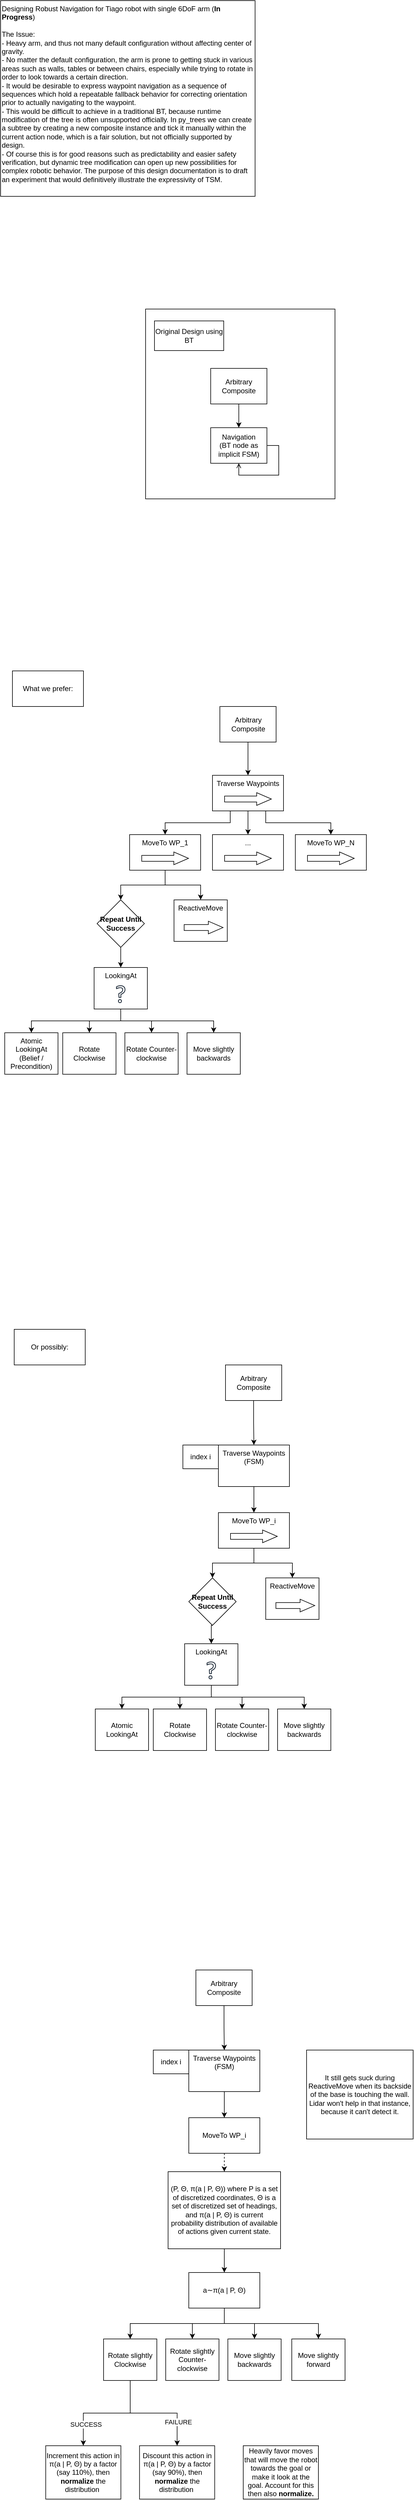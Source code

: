 <mxfile version="26.2.9">
  <diagram name="Page-1" id="7YX_lSwjEALe1SeLGPOg">
    <mxGraphModel dx="2954" dy="1061" grid="1" gridSize="10" guides="1" tooltips="1" connect="1" arrows="1" fold="1" page="1" pageScale="1" pageWidth="850" pageHeight="1100" math="0" shadow="0">
      <root>
        <mxCell id="0" />
        <mxCell id="1" parent="0" />
        <mxCell id="frqq6zxRNW8OhI8182HL-121" value="" style="whiteSpace=wrap;html=1;aspect=fixed;" parent="1" vertex="1">
          <mxGeometry x="265" y="530" width="320" height="320" as="geometry" />
        </mxCell>
        <mxCell id="frqq6zxRNW8OhI8182HL-8" value="" style="group" parent="1" vertex="1" connectable="0">
          <mxGeometry x="178" y="1640" width="90" height="70" as="geometry" />
        </mxCell>
        <mxCell id="frqq6zxRNW8OhI8182HL-6" value="LookingAt" style="rounded=0;whiteSpace=wrap;html=1;verticalAlign=top;" parent="frqq6zxRNW8OhI8182HL-8" vertex="1">
          <mxGeometry width="90" height="70" as="geometry" />
        </mxCell>
        <mxCell id="frqq6zxRNW8OhI8182HL-7" value="" style="sketch=0;outlineConnect=0;fontColor=#232F3E;gradientColor=none;fillColor=#232F3D;strokeColor=none;dashed=0;verticalLabelPosition=bottom;verticalAlign=top;align=center;html=1;fontSize=12;fontStyle=0;aspect=fixed;pointerEvents=1;shape=mxgraph.aws4.question;" parent="frqq6zxRNW8OhI8182HL-8" vertex="1">
          <mxGeometry x="37.12" y="30" width="15.77" height="30" as="geometry" />
        </mxCell>
        <mxCell id="frqq6zxRNW8OhI8182HL-10" value="" style="group" parent="1" vertex="1" connectable="0">
          <mxGeometry x="378" y="1316" width="120" height="60" as="geometry" />
        </mxCell>
        <mxCell id="frqq6zxRNW8OhI8182HL-5" value="Traverse Waypoints" style="rounded=0;whiteSpace=wrap;html=1;verticalAlign=top;" parent="frqq6zxRNW8OhI8182HL-10" vertex="1">
          <mxGeometry width="120" height="60" as="geometry" />
        </mxCell>
        <mxCell id="frqq6zxRNW8OhI8182HL-9" value="" style="shape=flexArrow;endArrow=classic;html=1;rounded=0;endWidth=10.4;endSize=7.936;" parent="frqq6zxRNW8OhI8182HL-10" edge="1">
          <mxGeometry width="50" height="50" relative="1" as="geometry">
            <mxPoint x="20" y="40" as="sourcePoint" />
            <mxPoint x="100" y="40" as="targetPoint" />
          </mxGeometry>
        </mxCell>
        <mxCell id="frqq6zxRNW8OhI8182HL-16" value="" style="group" parent="1" vertex="1" connectable="0">
          <mxGeometry x="238" y="1416" width="120" height="60" as="geometry" />
        </mxCell>
        <mxCell id="frqq6zxRNW8OhI8182HL-17" value="MoveTo WP_1" style="rounded=0;whiteSpace=wrap;html=1;verticalAlign=top;" parent="frqq6zxRNW8OhI8182HL-16" vertex="1">
          <mxGeometry width="120" height="60" as="geometry" />
        </mxCell>
        <mxCell id="frqq6zxRNW8OhI8182HL-18" value="" style="shape=flexArrow;endArrow=classic;html=1;rounded=0;endWidth=10.4;endSize=7.936;" parent="frqq6zxRNW8OhI8182HL-16" edge="1">
          <mxGeometry width="50" height="50" relative="1" as="geometry">
            <mxPoint x="20" y="40" as="sourcePoint" />
            <mxPoint x="100" y="40" as="targetPoint" />
          </mxGeometry>
        </mxCell>
        <mxCell id="frqq6zxRNW8OhI8182HL-19" style="edgeStyle=orthogonalEdgeStyle;rounded=0;orthogonalLoop=1;jettySize=auto;html=1;exitX=0.25;exitY=1;exitDx=0;exitDy=0;" parent="1" source="frqq6zxRNW8OhI8182HL-5" target="frqq6zxRNW8OhI8182HL-17" edge="1">
          <mxGeometry relative="1" as="geometry" />
        </mxCell>
        <mxCell id="frqq6zxRNW8OhI8182HL-20" value="" style="group" parent="1" vertex="1" connectable="0">
          <mxGeometry x="518" y="1416" width="120" height="60" as="geometry" />
        </mxCell>
        <mxCell id="frqq6zxRNW8OhI8182HL-21" value="MoveTo WP_N" style="rounded=0;whiteSpace=wrap;html=1;verticalAlign=top;" parent="frqq6zxRNW8OhI8182HL-20" vertex="1">
          <mxGeometry width="120" height="60" as="geometry" />
        </mxCell>
        <mxCell id="frqq6zxRNW8OhI8182HL-22" value="" style="shape=flexArrow;endArrow=classic;html=1;rounded=0;endWidth=10.4;endSize=7.936;" parent="frqq6zxRNW8OhI8182HL-20" edge="1">
          <mxGeometry width="50" height="50" relative="1" as="geometry">
            <mxPoint x="20" y="40" as="sourcePoint" />
            <mxPoint x="100" y="40" as="targetPoint" />
          </mxGeometry>
        </mxCell>
        <mxCell id="frqq6zxRNW8OhI8182HL-23" value="" style="group" parent="1" vertex="1" connectable="0">
          <mxGeometry x="378" y="1416" width="120" height="60" as="geometry" />
        </mxCell>
        <mxCell id="frqq6zxRNW8OhI8182HL-24" value="..." style="rounded=0;whiteSpace=wrap;html=1;verticalAlign=top;" parent="frqq6zxRNW8OhI8182HL-23" vertex="1">
          <mxGeometry width="120" height="60" as="geometry" />
        </mxCell>
        <mxCell id="frqq6zxRNW8OhI8182HL-25" value="" style="shape=flexArrow;endArrow=classic;html=1;rounded=0;endWidth=10.4;endSize=7.936;" parent="frqq6zxRNW8OhI8182HL-23" edge="1">
          <mxGeometry width="50" height="50" relative="1" as="geometry">
            <mxPoint x="20" y="40" as="sourcePoint" />
            <mxPoint x="100" y="40" as="targetPoint" />
          </mxGeometry>
        </mxCell>
        <mxCell id="frqq6zxRNW8OhI8182HL-26" style="edgeStyle=orthogonalEdgeStyle;rounded=0;orthogonalLoop=1;jettySize=auto;html=1;exitX=0.5;exitY=1;exitDx=0;exitDy=0;entryX=0.5;entryY=0;entryDx=0;entryDy=0;" parent="1" source="frqq6zxRNW8OhI8182HL-5" target="frqq6zxRNW8OhI8182HL-24" edge="1">
          <mxGeometry relative="1" as="geometry" />
        </mxCell>
        <mxCell id="frqq6zxRNW8OhI8182HL-27" style="edgeStyle=orthogonalEdgeStyle;rounded=0;orthogonalLoop=1;jettySize=auto;html=1;exitX=0.75;exitY=1;exitDx=0;exitDy=0;entryX=0.5;entryY=0;entryDx=0;entryDy=0;" parent="1" source="frqq6zxRNW8OhI8182HL-5" target="frqq6zxRNW8OhI8182HL-21" edge="1">
          <mxGeometry relative="1" as="geometry" />
        </mxCell>
        <mxCell id="frqq6zxRNW8OhI8182HL-32" value="" style="group" parent="1" vertex="1" connectable="0">
          <mxGeometry x="313" y="1526" width="100" height="70" as="geometry" />
        </mxCell>
        <mxCell id="frqq6zxRNW8OhI8182HL-33" value="ReactiveMove" style="rounded=0;whiteSpace=wrap;html=1;verticalAlign=top;" parent="frqq6zxRNW8OhI8182HL-32" vertex="1">
          <mxGeometry width="90" height="70" as="geometry" />
        </mxCell>
        <mxCell id="frqq6zxRNW8OhI8182HL-34" value="" style="shape=flexArrow;endArrow=classic;html=1;rounded=0;endWidth=10.4;endSize=7.936;" parent="frqq6zxRNW8OhI8182HL-32" edge="1">
          <mxGeometry width="50" height="50" relative="1" as="geometry">
            <mxPoint x="16.667" y="46.667" as="sourcePoint" />
            <mxPoint x="83.333" y="46.667" as="targetPoint" />
          </mxGeometry>
        </mxCell>
        <mxCell id="frqq6zxRNW8OhI8182HL-35" style="edgeStyle=orthogonalEdgeStyle;rounded=0;orthogonalLoop=1;jettySize=auto;html=1;exitX=0.5;exitY=1;exitDx=0;exitDy=0;entryX=0.5;entryY=0;entryDx=0;entryDy=0;" parent="1" source="frqq6zxRNW8OhI8182HL-17" target="frqq6zxRNW8OhI8182HL-48" edge="1">
          <mxGeometry relative="1" as="geometry">
            <mxPoint x="208" y="1546" as="targetPoint" />
          </mxGeometry>
        </mxCell>
        <mxCell id="frqq6zxRNW8OhI8182HL-37" style="edgeStyle=orthogonalEdgeStyle;rounded=0;orthogonalLoop=1;jettySize=auto;html=1;exitX=0.5;exitY=1;exitDx=0;exitDy=0;entryX=0.5;entryY=0;entryDx=0;entryDy=0;" parent="1" source="frqq6zxRNW8OhI8182HL-17" target="frqq6zxRNW8OhI8182HL-33" edge="1">
          <mxGeometry relative="1" as="geometry" />
        </mxCell>
        <mxCell id="frqq6zxRNW8OhI8182HL-41" value="Rotate Clockwise" style="rounded=0;whiteSpace=wrap;html=1;verticalAlign=middle;align=center;" parent="1" vertex="1">
          <mxGeometry x="125" y="1750" width="90" height="70" as="geometry" />
        </mxCell>
        <mxCell id="frqq6zxRNW8OhI8182HL-38" style="edgeStyle=orthogonalEdgeStyle;rounded=0;orthogonalLoop=1;jettySize=auto;html=1;exitX=0.5;exitY=1;exitDx=0;exitDy=0;" parent="1" source="frqq6zxRNW8OhI8182HL-6" target="frqq6zxRNW8OhI8182HL-41" edge="1">
          <mxGeometry relative="1" as="geometry">
            <mxPoint x="223.207" y="1750" as="targetPoint" />
          </mxGeometry>
        </mxCell>
        <mxCell id="frqq6zxRNW8OhI8182HL-44" value="Rotate Counter-&lt;span style=&quot;background-color: transparent; color: light-dark(rgb(0, 0, 0), rgb(255, 255, 255));&quot;&gt;clockwise&lt;/span&gt;" style="rounded=0;whiteSpace=wrap;html=1;verticalAlign=middle;align=center;" parent="1" vertex="1">
          <mxGeometry x="230" y="1750" width="90" height="70" as="geometry" />
        </mxCell>
        <mxCell id="frqq6zxRNW8OhI8182HL-45" style="edgeStyle=orthogonalEdgeStyle;rounded=0;orthogonalLoop=1;jettySize=auto;html=1;exitX=0.5;exitY=1;exitDx=0;exitDy=0;entryX=0.5;entryY=0;entryDx=0;entryDy=0;" parent="1" source="frqq6zxRNW8OhI8182HL-6" target="frqq6zxRNW8OhI8182HL-44" edge="1">
          <mxGeometry relative="1" as="geometry" />
        </mxCell>
        <mxCell id="frqq6zxRNW8OhI8182HL-46" value="Move slightly backwards" style="rounded=0;whiteSpace=wrap;html=1;verticalAlign=middle;align=center;" parent="1" vertex="1">
          <mxGeometry x="335" y="1750" width="90" height="70" as="geometry" />
        </mxCell>
        <mxCell id="frqq6zxRNW8OhI8182HL-47" style="edgeStyle=orthogonalEdgeStyle;rounded=0;orthogonalLoop=1;jettySize=auto;html=1;exitX=0.5;exitY=1;exitDx=0;exitDy=0;entryX=0.5;entryY=0;entryDx=0;entryDy=0;" parent="1" source="frqq6zxRNW8OhI8182HL-6" target="frqq6zxRNW8OhI8182HL-46" edge="1">
          <mxGeometry relative="1" as="geometry" />
        </mxCell>
        <mxCell id="frqq6zxRNW8OhI8182HL-50" style="edgeStyle=orthogonalEdgeStyle;rounded=0;orthogonalLoop=1;jettySize=auto;html=1;exitX=0.5;exitY=1;exitDx=0;exitDy=0;entryX=0.5;entryY=0;entryDx=0;entryDy=0;" parent="1" source="frqq6zxRNW8OhI8182HL-48" target="frqq6zxRNW8OhI8182HL-6" edge="1">
          <mxGeometry relative="1" as="geometry" />
        </mxCell>
        <mxCell id="frqq6zxRNW8OhI8182HL-48" value="&lt;b&gt;Repeat Until Success&lt;/b&gt;" style="rhombus;whiteSpace=wrap;html=1;" parent="1" vertex="1">
          <mxGeometry x="183" y="1526" width="80" height="80" as="geometry" />
        </mxCell>
        <mxCell id="frqq6zxRNW8OhI8182HL-51" value="Designing Robust Navigation for Tiago robot with single 6DoF arm (&lt;b&gt;In Progress&lt;/b&gt;)&lt;div&gt;&lt;br&gt;&lt;/div&gt;&lt;div&gt;The Issue:&lt;/div&gt;&lt;div&gt;- Heavy arm, and thus not many default configuration without affecting center of gravity.&lt;/div&gt;&lt;div&gt;- No matter the default configuration, the arm is prone to getting stuck in various areas such as walls, tables or between chairs, especially while trying to rotate in order to look towards a certain direction.&lt;/div&gt;&lt;div&gt;- It would be desirable to express waypoint navigation as a sequence of sequences which hold a repeatable fallback behavior for correcting orientation prior to actually navigating to the waypoint.&lt;/div&gt;&lt;div&gt;- This would be difficult to achieve in a traditional BT, because runtime modification of the tree is often unsupported officially. In py_trees we can create a subtree by creating a new composite instance and tick it manually within the current action node, which is a fair solution, but not officially supported by design.&lt;/div&gt;&lt;div&gt;- Of course this is for good reasons such as predictability and easier safety verification, but dynamic tree modification can open up new possibilities for complex robotic behavior. The purpose of this design documentation is to draft an experiment that would definitively illustrate the expressivity of TSM.&lt;/div&gt;" style="rounded=0;whiteSpace=wrap;html=1;align=left;verticalAlign=top;" parent="1" vertex="1">
          <mxGeometry x="20" y="10" width="430" height="330" as="geometry" />
        </mxCell>
        <mxCell id="frqq6zxRNW8OhI8182HL-54" value="" style="group" parent="1" vertex="1" connectable="0">
          <mxGeometry x="388" y="2445" width="120" height="70" as="geometry" />
        </mxCell>
        <mxCell id="frqq6zxRNW8OhI8182HL-55" value="Traverse Waypoints&lt;div&gt;(FSM)&lt;/div&gt;" style="rounded=0;whiteSpace=wrap;html=1;verticalAlign=top;" parent="frqq6zxRNW8OhI8182HL-54" vertex="1">
          <mxGeometry width="120" height="70" as="geometry" />
        </mxCell>
        <mxCell id="frqq6zxRNW8OhI8182HL-57" value="" style="shape=image;html=1;verticalAlign=top;verticalLabelPosition=bottom;labelBackgroundColor=#ffffff;imageAspect=0;aspect=fixed;image=https://cdn2.iconfinder.com/data/icons/boxicons-regular-vol-3/24/bx-repeat-128.png" parent="frqq6zxRNW8OhI8182HL-54" vertex="1">
          <mxGeometry x="45" y="40" width="30" height="30" as="geometry" />
        </mxCell>
        <mxCell id="frqq6zxRNW8OhI8182HL-60" value="index i" style="rounded=0;whiteSpace=wrap;html=1;verticalAlign=middle;" parent="1" vertex="1">
          <mxGeometry x="328" y="2445" width="60" height="40" as="geometry" />
        </mxCell>
        <mxCell id="frqq6zxRNW8OhI8182HL-65" value="" style="group" parent="1" vertex="1" connectable="0">
          <mxGeometry x="388" y="2559" width="120" height="60" as="geometry" />
        </mxCell>
        <mxCell id="frqq6zxRNW8OhI8182HL-66" value="MoveTo WP_i" style="rounded=0;whiteSpace=wrap;html=1;verticalAlign=top;" parent="frqq6zxRNW8OhI8182HL-65" vertex="1">
          <mxGeometry width="120" height="60" as="geometry" />
        </mxCell>
        <mxCell id="frqq6zxRNW8OhI8182HL-67" value="" style="shape=flexArrow;endArrow=classic;html=1;rounded=0;endWidth=10.4;endSize=7.936;" parent="frqq6zxRNW8OhI8182HL-65" edge="1">
          <mxGeometry width="50" height="50" relative="1" as="geometry">
            <mxPoint x="20" y="40" as="sourcePoint" />
            <mxPoint x="100" y="40" as="targetPoint" />
          </mxGeometry>
        </mxCell>
        <mxCell id="frqq6zxRNW8OhI8182HL-68" value="" style="group" parent="1" vertex="1" connectable="0">
          <mxGeometry x="468" y="2669" width="100" height="70" as="geometry" />
        </mxCell>
        <mxCell id="frqq6zxRNW8OhI8182HL-69" value="ReactiveMove" style="rounded=0;whiteSpace=wrap;html=1;verticalAlign=top;" parent="frqq6zxRNW8OhI8182HL-68" vertex="1">
          <mxGeometry width="90" height="70" as="geometry" />
        </mxCell>
        <mxCell id="frqq6zxRNW8OhI8182HL-70" value="" style="shape=flexArrow;endArrow=classic;html=1;rounded=0;endWidth=10.4;endSize=7.936;" parent="frqq6zxRNW8OhI8182HL-68" edge="1">
          <mxGeometry width="50" height="50" relative="1" as="geometry">
            <mxPoint x="16.667" y="46.667" as="sourcePoint" />
            <mxPoint x="83.333" y="46.667" as="targetPoint" />
          </mxGeometry>
        </mxCell>
        <mxCell id="frqq6zxRNW8OhI8182HL-71" style="edgeStyle=orthogonalEdgeStyle;rounded=0;orthogonalLoop=1;jettySize=auto;html=1;exitX=0.5;exitY=1;exitDx=0;exitDy=0;entryX=0.5;entryY=0;entryDx=0;entryDy=0;" parent="1" source="frqq6zxRNW8OhI8182HL-66" target="frqq6zxRNW8OhI8182HL-80" edge="1">
          <mxGeometry relative="1" as="geometry">
            <mxPoint x="358" y="2689" as="targetPoint" />
          </mxGeometry>
        </mxCell>
        <mxCell id="frqq6zxRNW8OhI8182HL-72" style="edgeStyle=orthogonalEdgeStyle;rounded=0;orthogonalLoop=1;jettySize=auto;html=1;exitX=0.5;exitY=1;exitDx=0;exitDy=0;entryX=0.5;entryY=0;entryDx=0;entryDy=0;" parent="1" source="frqq6zxRNW8OhI8182HL-66" target="frqq6zxRNW8OhI8182HL-69" edge="1">
          <mxGeometry relative="1" as="geometry" />
        </mxCell>
        <mxCell id="frqq6zxRNW8OhI8182HL-79" style="edgeStyle=orthogonalEdgeStyle;rounded=0;orthogonalLoop=1;jettySize=auto;html=1;exitX=0.5;exitY=1;exitDx=0;exitDy=0;entryX=0.5;entryY=0;entryDx=0;entryDy=0;" parent="1" source="frqq6zxRNW8OhI8182HL-80" target="frqq6zxRNW8OhI8182HL-130" edge="1">
          <mxGeometry relative="1" as="geometry">
            <mxPoint x="410" y="2760" as="targetPoint" />
          </mxGeometry>
        </mxCell>
        <mxCell id="frqq6zxRNW8OhI8182HL-80" value="&lt;b&gt;Repeat Until Success&lt;/b&gt;" style="rhombus;whiteSpace=wrap;html=1;" parent="1" vertex="1">
          <mxGeometry x="338" y="2669" width="80" height="80" as="geometry" />
        </mxCell>
        <mxCell id="frqq6zxRNW8OhI8182HL-81" value="" style="edgeStyle=orthogonalEdgeStyle;rounded=0;orthogonalLoop=1;jettySize=auto;html=1;" parent="1" source="frqq6zxRNW8OhI8182HL-57" target="frqq6zxRNW8OhI8182HL-66" edge="1">
          <mxGeometry relative="1" as="geometry" />
        </mxCell>
        <mxCell id="frqq6zxRNW8OhI8182HL-86" value="Navigation&lt;div&gt;(BT node as implicit FSM)&lt;/div&gt;" style="rounded=0;whiteSpace=wrap;html=1;verticalAlign=middle;" parent="1" vertex="1">
          <mxGeometry x="375" y="730" width="95" height="60" as="geometry" />
        </mxCell>
        <mxCell id="frqq6zxRNW8OhI8182HL-117" style="edgeStyle=orthogonalEdgeStyle;rounded=0;orthogonalLoop=1;jettySize=auto;html=1;exitX=0.5;exitY=1;exitDx=0;exitDy=0;entryX=0.5;entryY=0;entryDx=0;entryDy=0;" parent="1" source="frqq6zxRNW8OhI8182HL-116" target="frqq6zxRNW8OhI8182HL-86" edge="1">
          <mxGeometry relative="1" as="geometry" />
        </mxCell>
        <mxCell id="frqq6zxRNW8OhI8182HL-116" value="Arbitrary Composite" style="rounded=0;whiteSpace=wrap;html=1;verticalAlign=middle;" parent="1" vertex="1">
          <mxGeometry x="375" y="630" width="95" height="60" as="geometry" />
        </mxCell>
        <mxCell id="frqq6zxRNW8OhI8182HL-118" style="edgeStyle=orthogonalEdgeStyle;rounded=0;orthogonalLoop=1;jettySize=auto;html=1;exitX=1;exitY=0.5;exitDx=0;exitDy=0;entryX=0.5;entryY=1;entryDx=0;entryDy=0;endArrow=open;endFill=0;" parent="1" source="frqq6zxRNW8OhI8182HL-86" target="frqq6zxRNW8OhI8182HL-86" edge="1">
          <mxGeometry relative="1" as="geometry" />
        </mxCell>
        <mxCell id="frqq6zxRNW8OhI8182HL-122" value="Original Design using BT" style="rounded=0;whiteSpace=wrap;html=1;" parent="1" vertex="1">
          <mxGeometry x="280" y="550" width="117" height="50" as="geometry" />
        </mxCell>
        <mxCell id="frqq6zxRNW8OhI8182HL-123" value="What we prefer:" style="whiteSpace=wrap;html=1;" parent="1" vertex="1">
          <mxGeometry x="40" y="1140" width="120" height="60" as="geometry" />
        </mxCell>
        <mxCell id="frqq6zxRNW8OhI8182HL-124" value="Or possibly:" style="whiteSpace=wrap;html=1;" parent="1" vertex="1">
          <mxGeometry x="43" y="2250" width="120" height="60" as="geometry" />
        </mxCell>
        <mxCell id="frqq6zxRNW8OhI8182HL-128" style="edgeStyle=orthogonalEdgeStyle;rounded=0;orthogonalLoop=1;jettySize=auto;html=1;exitX=0.5;exitY=1;exitDx=0;exitDy=0;entryX=0.5;entryY=0;entryDx=0;entryDy=0;" parent="1" source="frqq6zxRNW8OhI8182HL-6" target="frqq6zxRNW8OhI8182HL-126" edge="1">
          <mxGeometry relative="1" as="geometry" />
        </mxCell>
        <mxCell id="frqq6zxRNW8OhI8182HL-126" value="Atomic&lt;div&gt;&lt;span style=&quot;background-color: transparent; color: light-dark(rgb(0, 0, 0), rgb(255, 255, 255));&quot;&gt;LookingAt&lt;/span&gt;&lt;/div&gt;&lt;div&gt;&lt;span style=&quot;background-color: transparent; color: light-dark(rgb(0, 0, 0), rgb(255, 255, 255));&quot;&gt;(Belief / Precondition)&lt;/span&gt;&lt;/div&gt;" style="rounded=0;whiteSpace=wrap;html=1;verticalAlign=middle;" parent="1" vertex="1">
          <mxGeometry x="27" y="1750" width="90" height="70" as="geometry" />
        </mxCell>
        <mxCell id="frqq6zxRNW8OhI8182HL-129" value="" style="group" parent="1" vertex="1" connectable="0">
          <mxGeometry x="331" y="2780" width="90" height="70" as="geometry" />
        </mxCell>
        <mxCell id="frqq6zxRNW8OhI8182HL-130" value="LookingAt" style="rounded=0;whiteSpace=wrap;html=1;verticalAlign=top;" parent="frqq6zxRNW8OhI8182HL-129" vertex="1">
          <mxGeometry width="90" height="70" as="geometry" />
        </mxCell>
        <mxCell id="frqq6zxRNW8OhI8182HL-131" value="" style="sketch=0;outlineConnect=0;fontColor=#232F3E;gradientColor=none;fillColor=#232F3D;strokeColor=none;dashed=0;verticalLabelPosition=bottom;verticalAlign=top;align=center;html=1;fontSize=12;fontStyle=0;aspect=fixed;pointerEvents=1;shape=mxgraph.aws4.question;" parent="frqq6zxRNW8OhI8182HL-129" vertex="1">
          <mxGeometry x="37.12" y="30" width="15.77" height="30" as="geometry" />
        </mxCell>
        <mxCell id="frqq6zxRNW8OhI8182HL-132" value="Rotate Clockwise" style="rounded=0;whiteSpace=wrap;html=1;verticalAlign=middle;align=center;" parent="1" vertex="1">
          <mxGeometry x="278" y="2890" width="90" height="70" as="geometry" />
        </mxCell>
        <mxCell id="frqq6zxRNW8OhI8182HL-133" style="edgeStyle=orthogonalEdgeStyle;rounded=0;orthogonalLoop=1;jettySize=auto;html=1;exitX=0.5;exitY=1;exitDx=0;exitDy=0;" parent="1" source="frqq6zxRNW8OhI8182HL-130" target="frqq6zxRNW8OhI8182HL-132" edge="1">
          <mxGeometry relative="1" as="geometry">
            <mxPoint x="376.207" y="2890" as="targetPoint" />
          </mxGeometry>
        </mxCell>
        <mxCell id="frqq6zxRNW8OhI8182HL-134" value="Rotate Counter-&lt;span style=&quot;background-color: transparent; color: light-dark(rgb(0, 0, 0), rgb(255, 255, 255));&quot;&gt;clockwise&lt;/span&gt;" style="rounded=0;whiteSpace=wrap;html=1;verticalAlign=middle;align=center;" parent="1" vertex="1">
          <mxGeometry x="383" y="2890" width="90" height="70" as="geometry" />
        </mxCell>
        <mxCell id="frqq6zxRNW8OhI8182HL-135" style="edgeStyle=orthogonalEdgeStyle;rounded=0;orthogonalLoop=1;jettySize=auto;html=1;exitX=0.5;exitY=1;exitDx=0;exitDy=0;entryX=0.5;entryY=0;entryDx=0;entryDy=0;" parent="1" source="frqq6zxRNW8OhI8182HL-130" target="frqq6zxRNW8OhI8182HL-134" edge="1">
          <mxGeometry relative="1" as="geometry" />
        </mxCell>
        <mxCell id="frqq6zxRNW8OhI8182HL-136" value="Move slightly backwards" style="rounded=0;whiteSpace=wrap;html=1;verticalAlign=middle;align=center;" parent="1" vertex="1">
          <mxGeometry x="488" y="2890" width="90" height="70" as="geometry" />
        </mxCell>
        <mxCell id="frqq6zxRNW8OhI8182HL-137" style="edgeStyle=orthogonalEdgeStyle;rounded=0;orthogonalLoop=1;jettySize=auto;html=1;exitX=0.5;exitY=1;exitDx=0;exitDy=0;entryX=0.5;entryY=0;entryDx=0;entryDy=0;" parent="1" source="frqq6zxRNW8OhI8182HL-130" target="frqq6zxRNW8OhI8182HL-136" edge="1">
          <mxGeometry relative="1" as="geometry" />
        </mxCell>
        <mxCell id="frqq6zxRNW8OhI8182HL-138" style="edgeStyle=orthogonalEdgeStyle;rounded=0;orthogonalLoop=1;jettySize=auto;html=1;exitX=0.5;exitY=1;exitDx=0;exitDy=0;entryX=0.5;entryY=0;entryDx=0;entryDy=0;" parent="1" source="frqq6zxRNW8OhI8182HL-130" target="frqq6zxRNW8OhI8182HL-139" edge="1">
          <mxGeometry relative="1" as="geometry" />
        </mxCell>
        <mxCell id="frqq6zxRNW8OhI8182HL-139" value="Atomic&lt;div&gt;&lt;span style=&quot;background-color: transparent; color: light-dark(rgb(0, 0, 0), rgb(255, 255, 255));&quot;&gt;LookingAt&lt;/span&gt;&lt;/div&gt;" style="rounded=0;whiteSpace=wrap;html=1;verticalAlign=middle;" parent="1" vertex="1">
          <mxGeometry x="180" y="2890" width="90" height="70" as="geometry" />
        </mxCell>
        <mxCell id="frqq6zxRNW8OhI8182HL-141" style="edgeStyle=orthogonalEdgeStyle;rounded=0;orthogonalLoop=1;jettySize=auto;html=1;exitX=0.5;exitY=1;exitDx=0;exitDy=0;entryX=0.5;entryY=0;entryDx=0;entryDy=0;" parent="1" source="frqq6zxRNW8OhI8182HL-140" target="frqq6zxRNW8OhI8182HL-5" edge="1">
          <mxGeometry relative="1" as="geometry" />
        </mxCell>
        <mxCell id="frqq6zxRNW8OhI8182HL-140" value="Arbitrary Composite" style="rounded=0;whiteSpace=wrap;html=1;verticalAlign=middle;" parent="1" vertex="1">
          <mxGeometry x="390.5" y="1200" width="95" height="60" as="geometry" />
        </mxCell>
        <mxCell id="frqq6zxRNW8OhI8182HL-143" style="edgeStyle=orthogonalEdgeStyle;rounded=0;orthogonalLoop=1;jettySize=auto;html=1;exitX=0.5;exitY=1;exitDx=0;exitDy=0;entryX=0.5;entryY=0;entryDx=0;entryDy=0;" parent="1" source="frqq6zxRNW8OhI8182HL-142" target="frqq6zxRNW8OhI8182HL-55" edge="1">
          <mxGeometry relative="1" as="geometry" />
        </mxCell>
        <mxCell id="frqq6zxRNW8OhI8182HL-142" value="Arbitrary Composite" style="rounded=0;whiteSpace=wrap;html=1;verticalAlign=middle;" parent="1" vertex="1">
          <mxGeometry x="400" y="2310" width="95" height="60" as="geometry" />
        </mxCell>
        <mxCell id="AmVFyZqg4yC-j_EybBRZ-1" value="" style="group" vertex="1" connectable="0" parent="1">
          <mxGeometry x="338" y="3465" width="120" height="70" as="geometry" />
        </mxCell>
        <mxCell id="AmVFyZqg4yC-j_EybBRZ-2" value="Traverse Waypoints&lt;div&gt;(FSM)&lt;/div&gt;" style="rounded=0;whiteSpace=wrap;html=1;verticalAlign=top;" vertex="1" parent="AmVFyZqg4yC-j_EybBRZ-1">
          <mxGeometry width="120" height="70" as="geometry" />
        </mxCell>
        <mxCell id="AmVFyZqg4yC-j_EybBRZ-3" value="" style="shape=image;html=1;verticalAlign=top;verticalLabelPosition=bottom;labelBackgroundColor=#ffffff;imageAspect=0;aspect=fixed;image=https://cdn2.iconfinder.com/data/icons/boxicons-regular-vol-3/24/bx-repeat-128.png" vertex="1" parent="AmVFyZqg4yC-j_EybBRZ-1">
          <mxGeometry x="45" y="40" width="30" height="30" as="geometry" />
        </mxCell>
        <mxCell id="AmVFyZqg4yC-j_EybBRZ-4" value="index i" style="rounded=0;whiteSpace=wrap;html=1;verticalAlign=middle;" vertex="1" parent="1">
          <mxGeometry x="278" y="3465" width="60" height="40" as="geometry" />
        </mxCell>
        <mxCell id="AmVFyZqg4yC-j_EybBRZ-15" value="" style="edgeStyle=orthogonalEdgeStyle;rounded=0;orthogonalLoop=1;jettySize=auto;html=1;" edge="1" parent="1" source="AmVFyZqg4yC-j_EybBRZ-3" target="AmVFyZqg4yC-j_EybBRZ-6">
          <mxGeometry relative="1" as="geometry" />
        </mxCell>
        <mxCell id="AmVFyZqg4yC-j_EybBRZ-61" style="edgeStyle=orthogonalEdgeStyle;rounded=0;orthogonalLoop=1;jettySize=auto;html=1;exitX=0.5;exitY=1;exitDx=0;exitDy=0;entryX=0.5;entryY=0;entryDx=0;entryDy=0;" edge="1" parent="1" source="AmVFyZqg4yC-j_EybBRZ-19" target="AmVFyZqg4yC-j_EybBRZ-65">
          <mxGeometry relative="1" as="geometry">
            <mxPoint x="240" y="4132" as="targetPoint" />
          </mxGeometry>
        </mxCell>
        <mxCell id="AmVFyZqg4yC-j_EybBRZ-63" value="SUCCESS" style="edgeLabel;html=1;align=center;verticalAlign=middle;resizable=0;points=[];" vertex="1" connectable="0" parent="AmVFyZqg4yC-j_EybBRZ-61">
          <mxGeometry x="0.548" y="3" relative="1" as="geometry">
            <mxPoint x="1" y="6" as="offset" />
          </mxGeometry>
        </mxCell>
        <mxCell id="AmVFyZqg4yC-j_EybBRZ-62" style="edgeStyle=orthogonalEdgeStyle;rounded=0;orthogonalLoop=1;jettySize=auto;html=1;exitX=0.5;exitY=1;exitDx=0;exitDy=0;entryX=0.5;entryY=0;entryDx=0;entryDy=0;" edge="1" parent="1" source="AmVFyZqg4yC-j_EybBRZ-19" target="AmVFyZqg4yC-j_EybBRZ-66">
          <mxGeometry relative="1" as="geometry">
            <mxPoint x="330" y="4132" as="targetPoint" />
          </mxGeometry>
        </mxCell>
        <mxCell id="AmVFyZqg4yC-j_EybBRZ-64" value="FAILURE" style="edgeLabel;html=1;align=center;verticalAlign=middle;resizable=0;points=[];" vertex="1" connectable="0" parent="AmVFyZqg4yC-j_EybBRZ-62">
          <mxGeometry x="0.491" relative="1" as="geometry">
            <mxPoint x="1" y="8" as="offset" />
          </mxGeometry>
        </mxCell>
        <mxCell id="AmVFyZqg4yC-j_EybBRZ-19" value="Rotate slightly Clockwise" style="rounded=0;whiteSpace=wrap;html=1;verticalAlign=middle;align=center;" vertex="1" parent="1">
          <mxGeometry x="194" y="3952" width="90" height="70" as="geometry" />
        </mxCell>
        <mxCell id="AmVFyZqg4yC-j_EybBRZ-21" value="Rotate slightly Counter-&lt;span style=&quot;background-color: transparent; color: light-dark(rgb(0, 0, 0), rgb(255, 255, 255));&quot;&gt;clockwise&lt;/span&gt;" style="rounded=0;whiteSpace=wrap;html=1;verticalAlign=middle;align=center;" vertex="1" parent="1">
          <mxGeometry x="299" y="3952" width="90" height="70" as="geometry" />
        </mxCell>
        <mxCell id="AmVFyZqg4yC-j_EybBRZ-23" value="Move slightly backwards" style="rounded=0;whiteSpace=wrap;html=1;verticalAlign=middle;align=center;" vertex="1" parent="1">
          <mxGeometry x="404" y="3952" width="90" height="70" as="geometry" />
        </mxCell>
        <mxCell id="AmVFyZqg4yC-j_EybBRZ-27" style="edgeStyle=orthogonalEdgeStyle;rounded=0;orthogonalLoop=1;jettySize=auto;html=1;exitX=0.5;exitY=1;exitDx=0;exitDy=0;entryX=0.5;entryY=0;entryDx=0;entryDy=0;" edge="1" parent="1" source="AmVFyZqg4yC-j_EybBRZ-28" target="AmVFyZqg4yC-j_EybBRZ-2">
          <mxGeometry relative="1" as="geometry" />
        </mxCell>
        <mxCell id="AmVFyZqg4yC-j_EybBRZ-28" value="Arbitrary Composite" style="rounded=0;whiteSpace=wrap;html=1;verticalAlign=middle;" vertex="1" parent="1">
          <mxGeometry x="350" y="3330" width="95" height="60" as="geometry" />
        </mxCell>
        <mxCell id="AmVFyZqg4yC-j_EybBRZ-29" value="It still gets suck during ReactiveMove when its backside of the base is touching the wall. Lidar won&#39;t help in that instance, because it can&#39;t detect it." style="whiteSpace=wrap;html=1;" vertex="1" parent="1">
          <mxGeometry x="537" y="3465" width="180" height="150" as="geometry" />
        </mxCell>
        <mxCell id="AmVFyZqg4yC-j_EybBRZ-69" style="edgeStyle=orthogonalEdgeStyle;rounded=0;orthogonalLoop=1;jettySize=auto;html=1;exitX=0.5;exitY=1;exitDx=0;exitDy=0;dashed=1;entryX=0.5;entryY=0;entryDx=0;entryDy=0;" edge="1" parent="1" source="AmVFyZqg4yC-j_EybBRZ-6" target="AmVFyZqg4yC-j_EybBRZ-60">
          <mxGeometry relative="1" as="geometry">
            <mxPoint x="398.241" y="3700" as="targetPoint" />
          </mxGeometry>
        </mxCell>
        <mxCell id="AmVFyZqg4yC-j_EybBRZ-6" value="MoveTo WP_i" style="rounded=0;whiteSpace=wrap;html=1;verticalAlign=middle;" vertex="1" parent="1">
          <mxGeometry x="338" y="3579" width="120" height="60" as="geometry" />
        </mxCell>
        <mxCell id="AmVFyZqg4yC-j_EybBRZ-59" value="Move slightly forward" style="rounded=0;whiteSpace=wrap;html=1;verticalAlign=middle;align=center;" vertex="1" parent="1">
          <mxGeometry x="512" y="3952" width="90" height="70" as="geometry" />
        </mxCell>
        <mxCell id="AmVFyZqg4yC-j_EybBRZ-72" style="edgeStyle=orthogonalEdgeStyle;rounded=0;orthogonalLoop=1;jettySize=auto;html=1;exitX=0.5;exitY=1;exitDx=0;exitDy=0;entryX=0.5;entryY=0;entryDx=0;entryDy=0;" edge="1" parent="1" source="AmVFyZqg4yC-j_EybBRZ-60" target="AmVFyZqg4yC-j_EybBRZ-71">
          <mxGeometry relative="1" as="geometry" />
        </mxCell>
        <mxCell id="AmVFyZqg4yC-j_EybBRZ-60" value="(P, Θ, π(a | P, Θ)) where P is a set of discretized coordinates, Θ is a set of discretized set of headings, and π(a | P, Θ)&amp;nbsp;is current probability distribution of available of actions given current state." style="rounded=0;whiteSpace=wrap;html=1;verticalAlign=middle;align=center;" vertex="1" parent="1">
          <mxGeometry x="303" y="3670" width="190" height="130" as="geometry" />
        </mxCell>
        <mxCell id="AmVFyZqg4yC-j_EybBRZ-65" value="Increment this action in π(a | P, Θ)&amp;nbsp;by a factor (say 110%), then &lt;b&gt;normalize &lt;/b&gt;the distribution&amp;nbsp;" style="whiteSpace=wrap;html=1;" vertex="1" parent="1">
          <mxGeometry x="96.25" y="4132" width="127" height="90" as="geometry" />
        </mxCell>
        <mxCell id="AmVFyZqg4yC-j_EybBRZ-66" value="Discount this action in π(a | P, Θ)&amp;nbsp;by a factor (say 90%), then &lt;b&gt;normalize &lt;/b&gt;the distribution&amp;nbsp;" style="whiteSpace=wrap;html=1;" vertex="1" parent="1">
          <mxGeometry x="254.75" y="4132" width="127" height="90" as="geometry" />
        </mxCell>
        <mxCell id="AmVFyZqg4yC-j_EybBRZ-67" value="Heavily favor moves that will move the robot towards the goal or make it look at the goal. Account for this then also &lt;b&gt;normalize.&lt;/b&gt;" style="whiteSpace=wrap;html=1;" vertex="1" parent="1">
          <mxGeometry x="430" y="4132" width="127" height="90" as="geometry" />
        </mxCell>
        <mxCell id="AmVFyZqg4yC-j_EybBRZ-73" style="edgeStyle=orthogonalEdgeStyle;rounded=0;orthogonalLoop=1;jettySize=auto;html=1;exitX=0.5;exitY=1;exitDx=0;exitDy=0;entryX=0.5;entryY=0;entryDx=0;entryDy=0;" edge="1" parent="1" source="AmVFyZqg4yC-j_EybBRZ-71" target="AmVFyZqg4yC-j_EybBRZ-19">
          <mxGeometry relative="1" as="geometry" />
        </mxCell>
        <mxCell id="AmVFyZqg4yC-j_EybBRZ-74" style="edgeStyle=orthogonalEdgeStyle;rounded=0;orthogonalLoop=1;jettySize=auto;html=1;exitX=0.5;exitY=1;exitDx=0;exitDy=0;entryX=0.5;entryY=0;entryDx=0;entryDy=0;" edge="1" parent="1" source="AmVFyZqg4yC-j_EybBRZ-71" target="AmVFyZqg4yC-j_EybBRZ-21">
          <mxGeometry relative="1" as="geometry" />
        </mxCell>
        <mxCell id="AmVFyZqg4yC-j_EybBRZ-75" style="edgeStyle=orthogonalEdgeStyle;rounded=0;orthogonalLoop=1;jettySize=auto;html=1;exitX=0.5;exitY=1;exitDx=0;exitDy=0;entryX=0.5;entryY=0;entryDx=0;entryDy=0;" edge="1" parent="1" source="AmVFyZqg4yC-j_EybBRZ-71" target="AmVFyZqg4yC-j_EybBRZ-23">
          <mxGeometry relative="1" as="geometry" />
        </mxCell>
        <mxCell id="AmVFyZqg4yC-j_EybBRZ-76" style="edgeStyle=orthogonalEdgeStyle;rounded=0;orthogonalLoop=1;jettySize=auto;html=1;exitX=0.5;exitY=1;exitDx=0;exitDy=0;entryX=0.5;entryY=0;entryDx=0;entryDy=0;" edge="1" parent="1" source="AmVFyZqg4yC-j_EybBRZ-71" target="AmVFyZqg4yC-j_EybBRZ-59">
          <mxGeometry relative="1" as="geometry" />
        </mxCell>
        <mxCell id="AmVFyZqg4yC-j_EybBRZ-71" value="&lt;span class=&quot;base&quot;&gt;&lt;span class=&quot;mord mathnormal&quot;&gt;a&lt;/span&gt;&lt;span class=&quot;mspace&quot;&gt;&lt;/span&gt;&lt;span class=&quot;mrel&quot;&gt;∼&lt;/span&gt;&lt;span class=&quot;mspace&quot;&gt;&lt;/span&gt;&lt;/span&gt;&lt;span class=&quot;base&quot;&gt;&lt;span class=&quot;strut&quot;&gt;&lt;/span&gt;&lt;span class=&quot;mord mathnormal&quot;&gt;π&lt;/span&gt;&lt;span class=&quot;mopen&quot;&gt;(&lt;/span&gt;&lt;/span&gt;&lt;span class=&quot;base&quot;&gt;&lt;span class=&quot;mclose&quot;&gt;a | P, Θ)&lt;/span&gt;&lt;/span&gt;" style="rounded=0;whiteSpace=wrap;html=1;" vertex="1" parent="1">
          <mxGeometry x="338" y="3840" width="120" height="60" as="geometry" />
        </mxCell>
      </root>
    </mxGraphModel>
  </diagram>
</mxfile>
